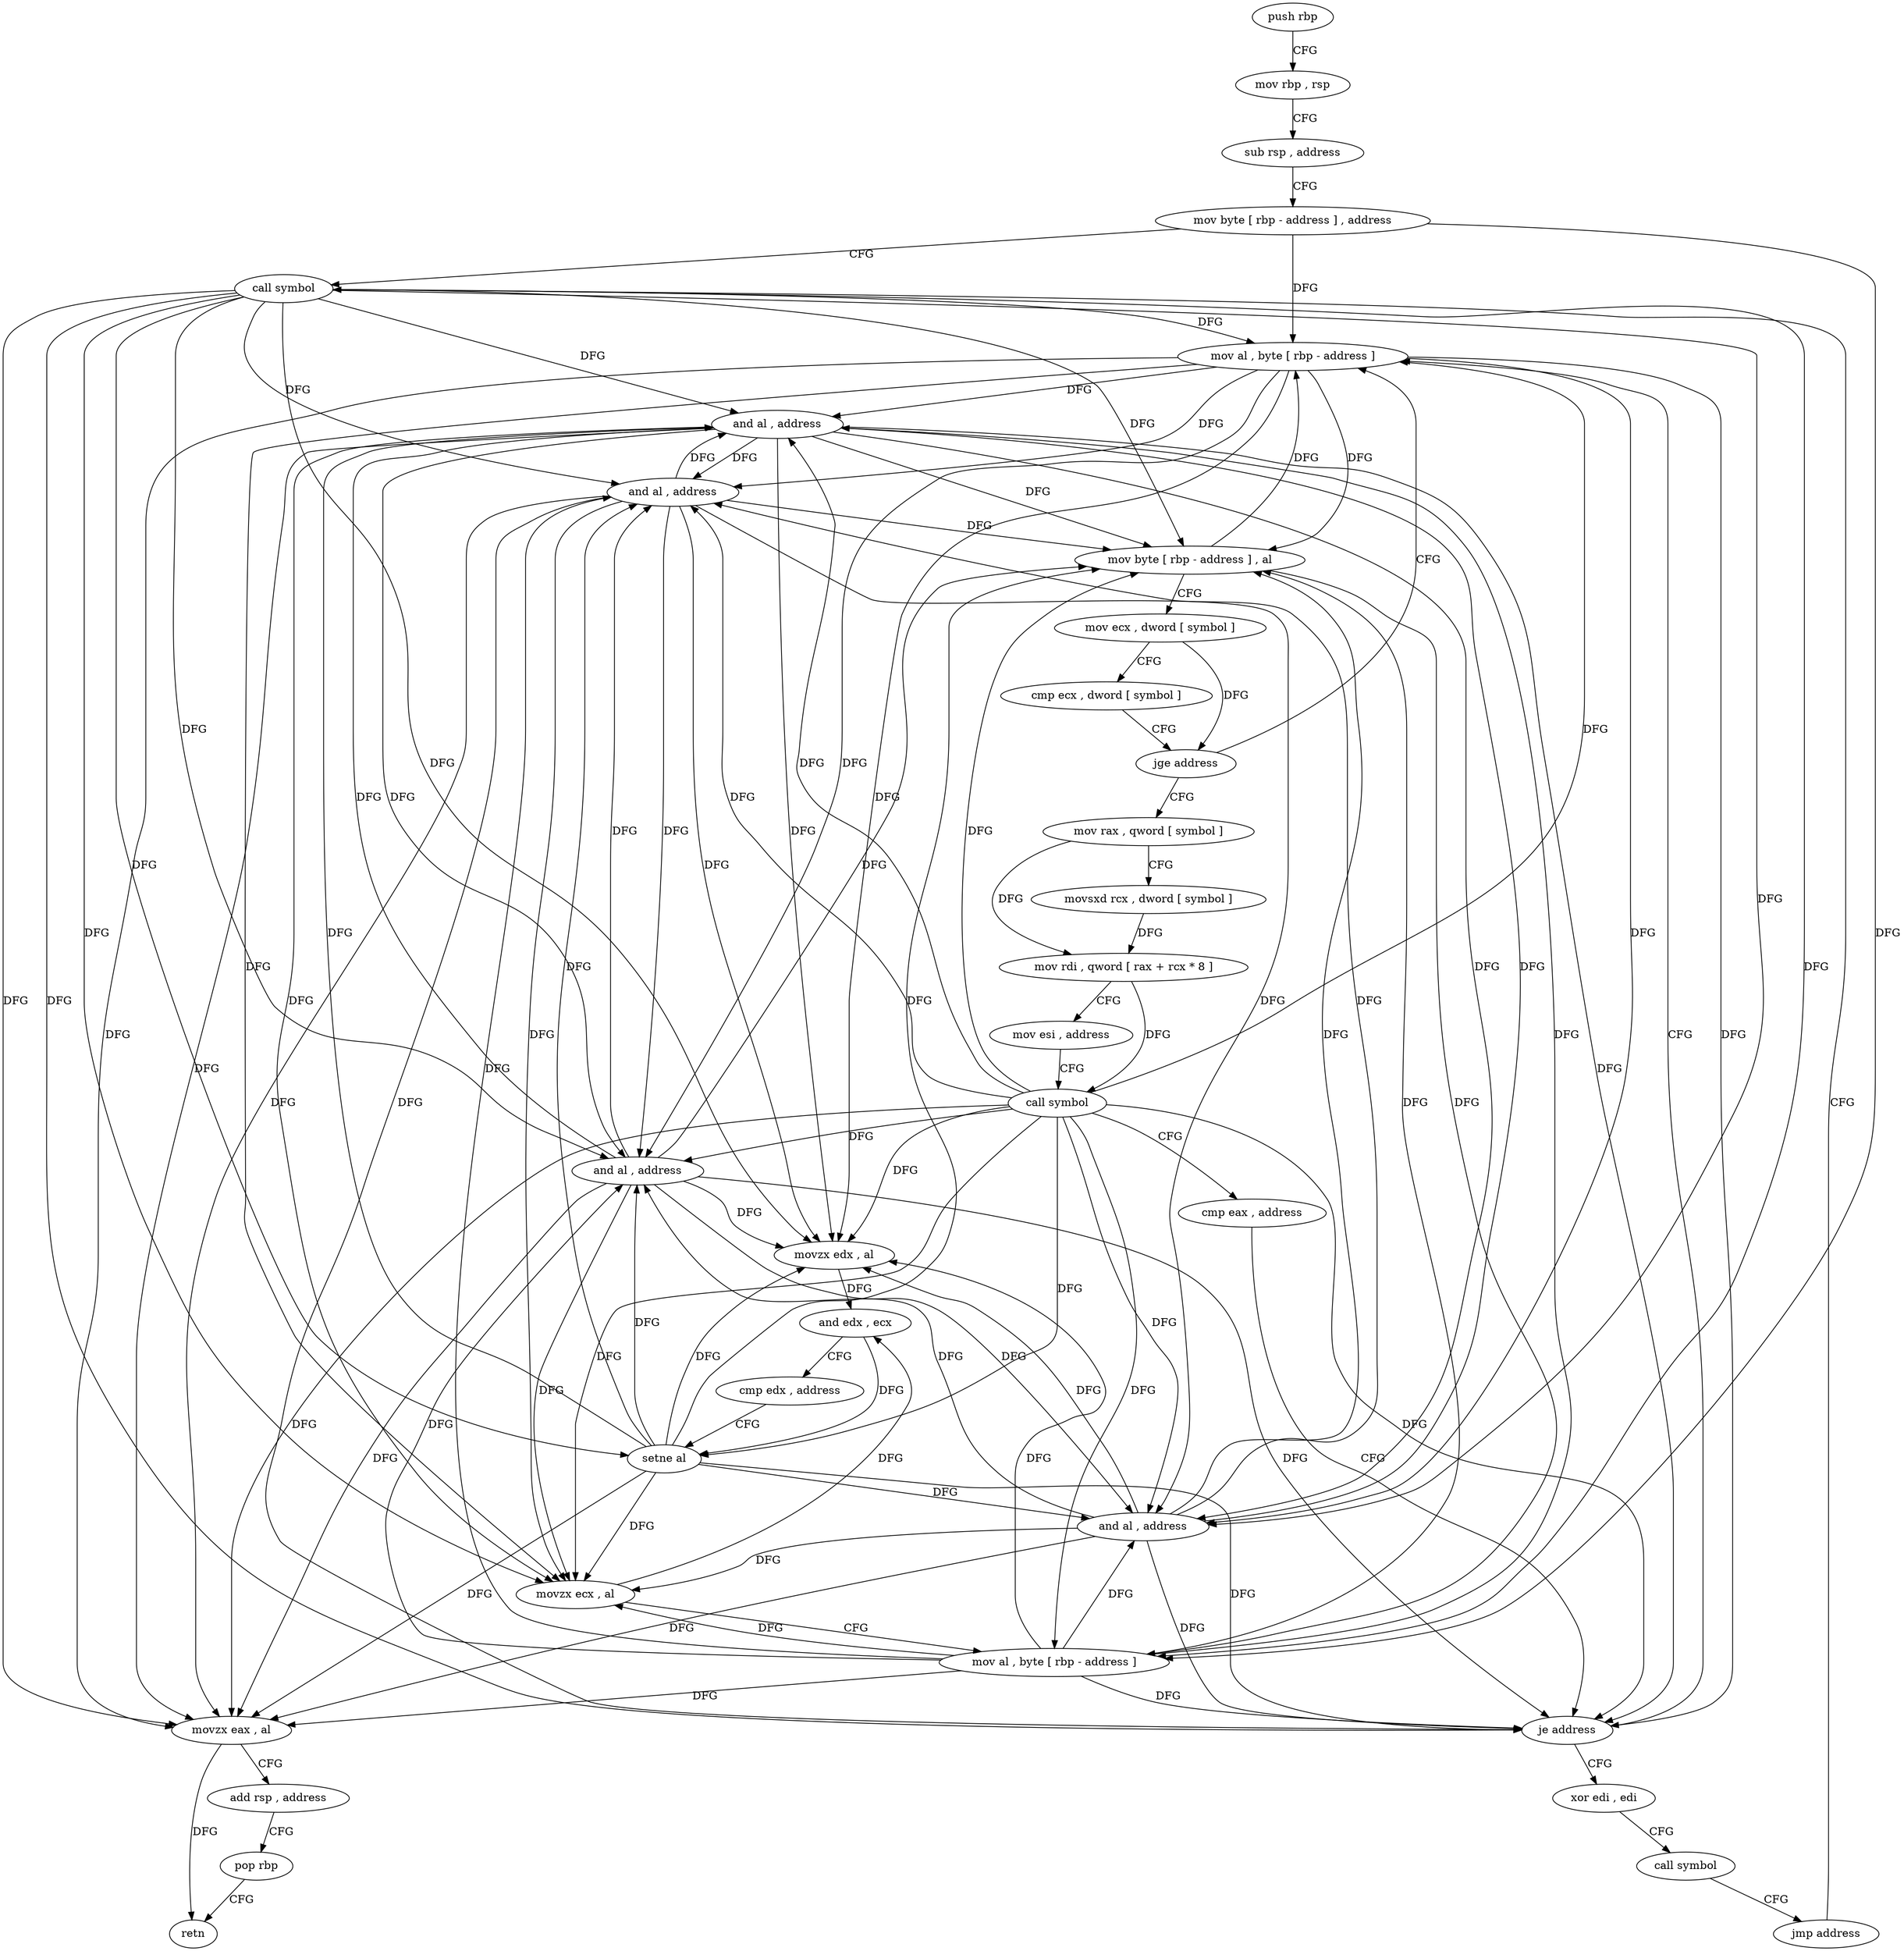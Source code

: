 digraph "func" {
"4208976" [label = "push rbp" ]
"4208977" [label = "mov rbp , rsp" ]
"4208980" [label = "sub rsp , address" ]
"4208984" [label = "mov byte [ rbp - address ] , address" ]
"4208988" [label = "call symbol" ]
"4209078" [label = "mov al , byte [ rbp - address ]" ]
"4209081" [label = "and al , address" ]
"4209083" [label = "movzx eax , al" ]
"4209086" [label = "add rsp , address" ]
"4209090" [label = "pop rbp" ]
"4209091" [label = "retn" ]
"4209039" [label = "mov rax , qword [ symbol ]" ]
"4209047" [label = "movsxd rcx , dword [ symbol ]" ]
"4209055" [label = "mov rdi , qword [ rax + rcx * 8 ]" ]
"4209059" [label = "mov esi , address" ]
"4209064" [label = "call symbol" ]
"4209069" [label = "cmp eax , address" ]
"4209072" [label = "je address" ]
"4209092" [label = "xor edi , edi" ]
"4209094" [label = "call symbol" ]
"4209099" [label = "jmp address" ]
"4208993" [label = "and al , address" ]
"4208995" [label = "movzx ecx , al" ]
"4208998" [label = "mov al , byte [ rbp - address ]" ]
"4209001" [label = "and al , address" ]
"4209003" [label = "movzx edx , al" ]
"4209006" [label = "and edx , ecx" ]
"4209008" [label = "cmp edx , address" ]
"4209011" [label = "setne al" ]
"4209014" [label = "and al , address" ]
"4209016" [label = "mov byte [ rbp - address ] , al" ]
"4209019" [label = "mov ecx , dword [ symbol ]" ]
"4209026" [label = "cmp ecx , dword [ symbol ]" ]
"4209033" [label = "jge address" ]
"4208976" -> "4208977" [ label = "CFG" ]
"4208977" -> "4208980" [ label = "CFG" ]
"4208980" -> "4208984" [ label = "CFG" ]
"4208984" -> "4208988" [ label = "CFG" ]
"4208984" -> "4208998" [ label = "DFG" ]
"4208984" -> "4209078" [ label = "DFG" ]
"4208988" -> "4208993" [ label = "DFG" ]
"4208988" -> "4208995" [ label = "DFG" ]
"4208988" -> "4208998" [ label = "DFG" ]
"4208988" -> "4209001" [ label = "DFG" ]
"4208988" -> "4209003" [ label = "DFG" ]
"4208988" -> "4209011" [ label = "DFG" ]
"4208988" -> "4209014" [ label = "DFG" ]
"4208988" -> "4209016" [ label = "DFG" ]
"4208988" -> "4209078" [ label = "DFG" ]
"4208988" -> "4209081" [ label = "DFG" ]
"4208988" -> "4209083" [ label = "DFG" ]
"4208988" -> "4209072" [ label = "DFG" ]
"4209078" -> "4209081" [ label = "DFG" ]
"4209078" -> "4208993" [ label = "DFG" ]
"4209078" -> "4208995" [ label = "DFG" ]
"4209078" -> "4209001" [ label = "DFG" ]
"4209078" -> "4209003" [ label = "DFG" ]
"4209078" -> "4209014" [ label = "DFG" ]
"4209078" -> "4209016" [ label = "DFG" ]
"4209078" -> "4209083" [ label = "DFG" ]
"4209078" -> "4209072" [ label = "DFG" ]
"4209081" -> "4209083" [ label = "DFG" ]
"4209081" -> "4208993" [ label = "DFG" ]
"4209081" -> "4208995" [ label = "DFG" ]
"4209081" -> "4209001" [ label = "DFG" ]
"4209081" -> "4209003" [ label = "DFG" ]
"4209081" -> "4209014" [ label = "DFG" ]
"4209081" -> "4209016" [ label = "DFG" ]
"4209081" -> "4209072" [ label = "DFG" ]
"4209083" -> "4209086" [ label = "CFG" ]
"4209083" -> "4209091" [ label = "DFG" ]
"4209086" -> "4209090" [ label = "CFG" ]
"4209090" -> "4209091" [ label = "CFG" ]
"4209039" -> "4209047" [ label = "CFG" ]
"4209039" -> "4209055" [ label = "DFG" ]
"4209047" -> "4209055" [ label = "DFG" ]
"4209055" -> "4209059" [ label = "CFG" ]
"4209055" -> "4209064" [ label = "DFG" ]
"4209059" -> "4209064" [ label = "CFG" ]
"4209064" -> "4209069" [ label = "CFG" ]
"4209064" -> "4208993" [ label = "DFG" ]
"4209064" -> "4208995" [ label = "DFG" ]
"4209064" -> "4209001" [ label = "DFG" ]
"4209064" -> "4209003" [ label = "DFG" ]
"4209064" -> "4209014" [ label = "DFG" ]
"4209064" -> "4209016" [ label = "DFG" ]
"4209064" -> "4209081" [ label = "DFG" ]
"4209064" -> "4209083" [ label = "DFG" ]
"4209064" -> "4208998" [ label = "DFG" ]
"4209064" -> "4209011" [ label = "DFG" ]
"4209064" -> "4209078" [ label = "DFG" ]
"4209064" -> "4209072" [ label = "DFG" ]
"4209069" -> "4209072" [ label = "CFG" ]
"4209072" -> "4209092" [ label = "CFG" ]
"4209072" -> "4209078" [ label = "CFG" ]
"4209092" -> "4209094" [ label = "CFG" ]
"4209094" -> "4209099" [ label = "CFG" ]
"4209099" -> "4208988" [ label = "CFG" ]
"4208993" -> "4208995" [ label = "DFG" ]
"4208993" -> "4209001" [ label = "DFG" ]
"4208993" -> "4209003" [ label = "DFG" ]
"4208993" -> "4209014" [ label = "DFG" ]
"4208993" -> "4209016" [ label = "DFG" ]
"4208993" -> "4209081" [ label = "DFG" ]
"4208993" -> "4209083" [ label = "DFG" ]
"4208993" -> "4209072" [ label = "DFG" ]
"4208995" -> "4208998" [ label = "CFG" ]
"4208995" -> "4209006" [ label = "DFG" ]
"4208998" -> "4209001" [ label = "DFG" ]
"4208998" -> "4208993" [ label = "DFG" ]
"4208998" -> "4208995" [ label = "DFG" ]
"4208998" -> "4209003" [ label = "DFG" ]
"4208998" -> "4209014" [ label = "DFG" ]
"4208998" -> "4209016" [ label = "DFG" ]
"4208998" -> "4209081" [ label = "DFG" ]
"4208998" -> "4209083" [ label = "DFG" ]
"4208998" -> "4209072" [ label = "DFG" ]
"4209001" -> "4209003" [ label = "DFG" ]
"4209001" -> "4208993" [ label = "DFG" ]
"4209001" -> "4208995" [ label = "DFG" ]
"4209001" -> "4209014" [ label = "DFG" ]
"4209001" -> "4209016" [ label = "DFG" ]
"4209001" -> "4209081" [ label = "DFG" ]
"4209001" -> "4209083" [ label = "DFG" ]
"4209001" -> "4209072" [ label = "DFG" ]
"4209003" -> "4209006" [ label = "DFG" ]
"4209006" -> "4209008" [ label = "CFG" ]
"4209006" -> "4209011" [ label = "DFG" ]
"4209008" -> "4209011" [ label = "CFG" ]
"4209011" -> "4209014" [ label = "DFG" ]
"4209011" -> "4208993" [ label = "DFG" ]
"4209011" -> "4208995" [ label = "DFG" ]
"4209011" -> "4209001" [ label = "DFG" ]
"4209011" -> "4209003" [ label = "DFG" ]
"4209011" -> "4209016" [ label = "DFG" ]
"4209011" -> "4209081" [ label = "DFG" ]
"4209011" -> "4209083" [ label = "DFG" ]
"4209011" -> "4209072" [ label = "DFG" ]
"4209014" -> "4209016" [ label = "DFG" ]
"4209014" -> "4208993" [ label = "DFG" ]
"4209014" -> "4208995" [ label = "DFG" ]
"4209014" -> "4209001" [ label = "DFG" ]
"4209014" -> "4209003" [ label = "DFG" ]
"4209014" -> "4209081" [ label = "DFG" ]
"4209014" -> "4209083" [ label = "DFG" ]
"4209014" -> "4209072" [ label = "DFG" ]
"4209016" -> "4209019" [ label = "CFG" ]
"4209016" -> "4208998" [ label = "DFG" ]
"4209016" -> "4209078" [ label = "DFG" ]
"4209019" -> "4209026" [ label = "CFG" ]
"4209019" -> "4209033" [ label = "DFG" ]
"4209026" -> "4209033" [ label = "CFG" ]
"4209033" -> "4209078" [ label = "CFG" ]
"4209033" -> "4209039" [ label = "CFG" ]
}
